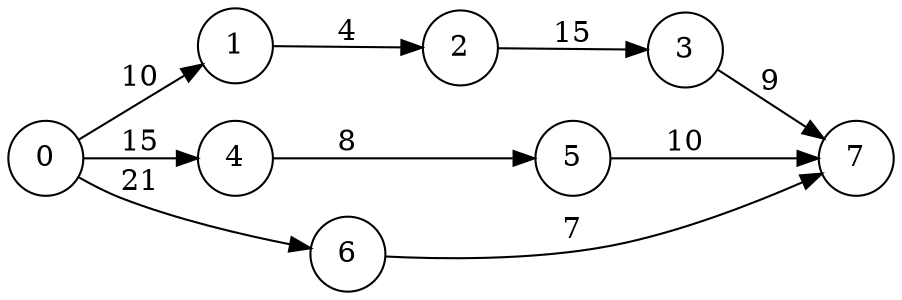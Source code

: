 digraph distances {
  rankdir=LR;
  size="8,5" node [shape = circle];
  0 -> 1 [ label = "10" ];
  1 -> 2 [ label = "4" ];
  2 -> 3 [ label = "15" ];
  3 -> 7 [ label = "9" ];
  0 -> 4 [ label = "15" ];
  4 -> 5 [ label = "8" ];
  5 -> 7 [ label = "10" ];
  0 -> 6 [ label = "21" ];
  6 -> 7 [ label = "7" ];
}
